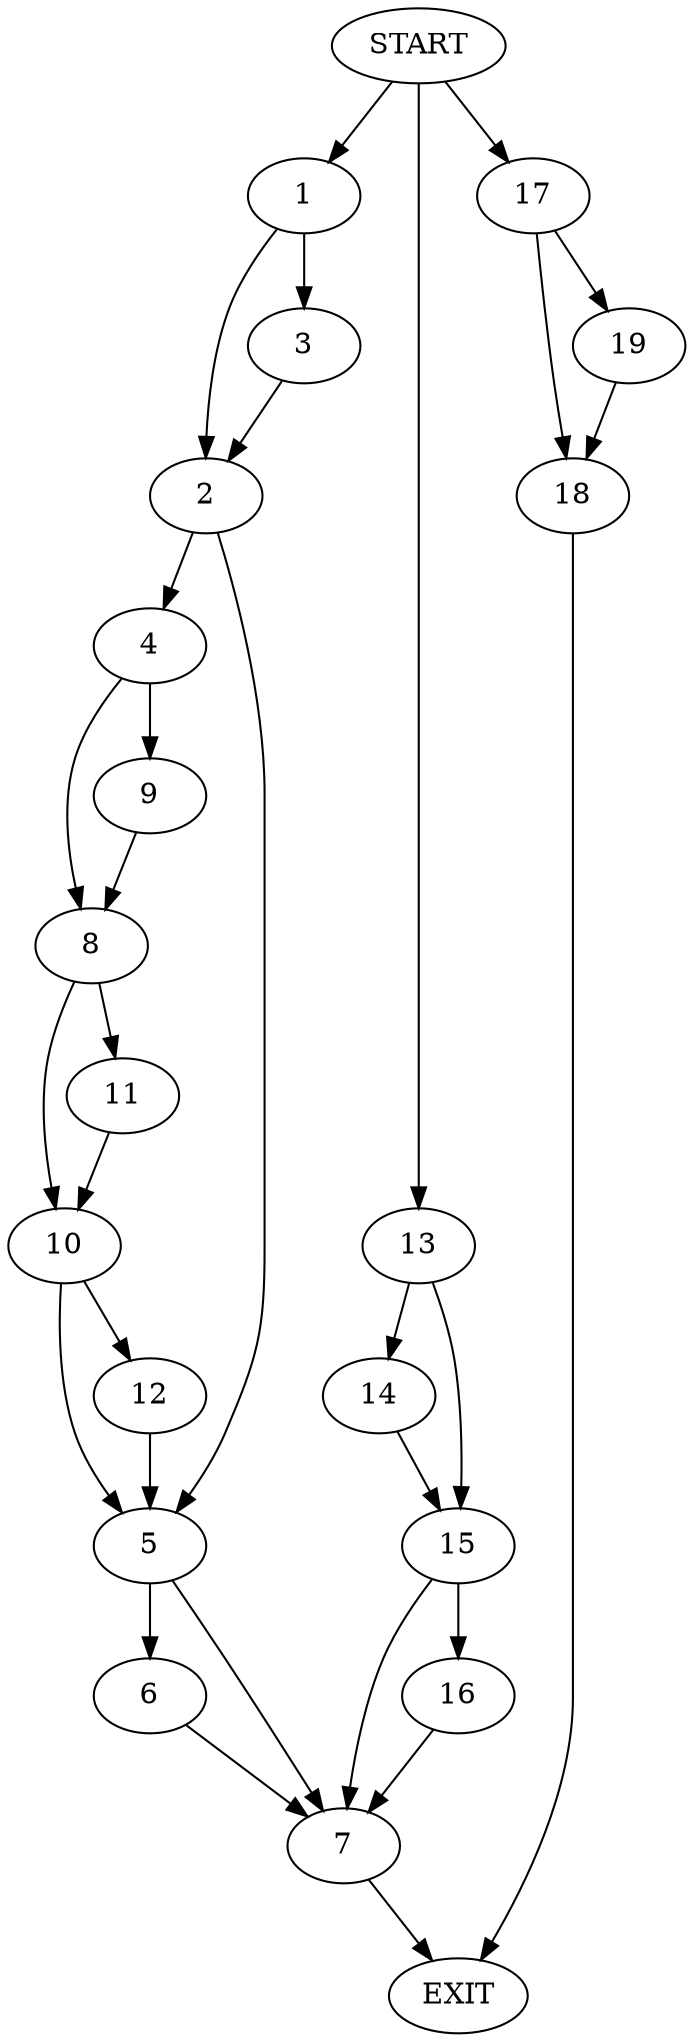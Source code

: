 digraph {
0 [label="START"]
20 [label="EXIT"]
0 -> 1
1 -> 2
1 -> 3
3 -> 2
2 -> 4
2 -> 5
5 -> 6
5 -> 7
4 -> 8
4 -> 9
9 -> 8
8 -> 10
8 -> 11
11 -> 10
10 -> 5
10 -> 12
12 -> 5
7 -> 20
6 -> 7
0 -> 13
13 -> 14
13 -> 15
14 -> 15
15 -> 16
15 -> 7
16 -> 7
0 -> 17
17 -> 18
17 -> 19
19 -> 18
18 -> 20
}
